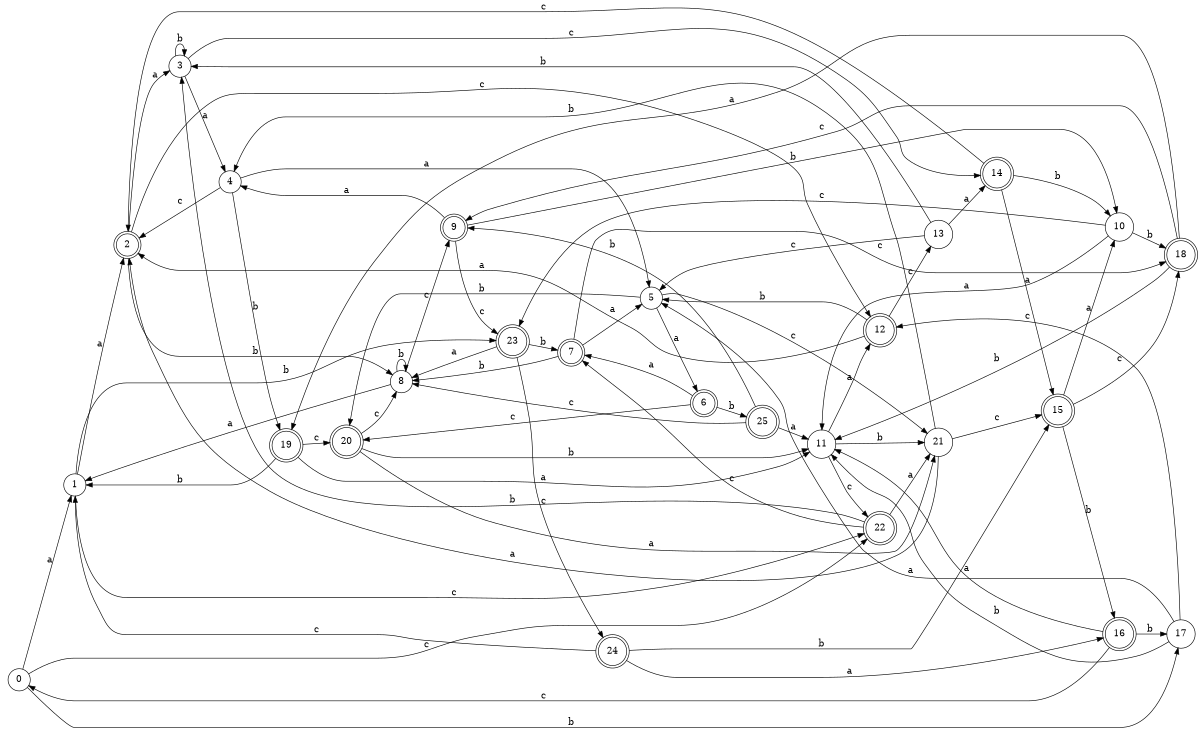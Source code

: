 digraph n21_7 {
__start0 [label="" shape="none"];

rankdir=LR;
size="8,5";

s0 [style="filled", color="black", fillcolor="white" shape="circle", label="0"];
s1 [style="filled", color="black", fillcolor="white" shape="circle", label="1"];
s2 [style="rounded,filled", color="black", fillcolor="white" shape="doublecircle", label="2"];
s3 [style="filled", color="black", fillcolor="white" shape="circle", label="3"];
s4 [style="filled", color="black", fillcolor="white" shape="circle", label="4"];
s5 [style="filled", color="black", fillcolor="white" shape="circle", label="5"];
s6 [style="rounded,filled", color="black", fillcolor="white" shape="doublecircle", label="6"];
s7 [style="rounded,filled", color="black", fillcolor="white" shape="doublecircle", label="7"];
s8 [style="filled", color="black", fillcolor="white" shape="circle", label="8"];
s9 [style="rounded,filled", color="black", fillcolor="white" shape="doublecircle", label="9"];
s10 [style="filled", color="black", fillcolor="white" shape="circle", label="10"];
s11 [style="filled", color="black", fillcolor="white" shape="circle", label="11"];
s12 [style="rounded,filled", color="black", fillcolor="white" shape="doublecircle", label="12"];
s13 [style="filled", color="black", fillcolor="white" shape="circle", label="13"];
s14 [style="rounded,filled", color="black", fillcolor="white" shape="doublecircle", label="14"];
s15 [style="rounded,filled", color="black", fillcolor="white" shape="doublecircle", label="15"];
s16 [style="rounded,filled", color="black", fillcolor="white" shape="doublecircle", label="16"];
s17 [style="filled", color="black", fillcolor="white" shape="circle", label="17"];
s18 [style="rounded,filled", color="black", fillcolor="white" shape="doublecircle", label="18"];
s19 [style="rounded,filled", color="black", fillcolor="white" shape="doublecircle", label="19"];
s20 [style="rounded,filled", color="black", fillcolor="white" shape="doublecircle", label="20"];
s21 [style="filled", color="black", fillcolor="white" shape="circle", label="21"];
s22 [style="rounded,filled", color="black", fillcolor="white" shape="doublecircle", label="22"];
s23 [style="rounded,filled", color="black", fillcolor="white" shape="doublecircle", label="23"];
s24 [style="rounded,filled", color="black", fillcolor="white" shape="doublecircle", label="24"];
s25 [style="rounded,filled", color="black", fillcolor="white" shape="doublecircle", label="25"];
s0 -> s1 [label="a"];
s0 -> s17 [label="b"];
s0 -> s22 [label="c"];
s1 -> s2 [label="a"];
s1 -> s23 [label="b"];
s1 -> s22 [label="c"];
s2 -> s3 [label="a"];
s2 -> s8 [label="b"];
s2 -> s12 [label="c"];
s3 -> s4 [label="a"];
s3 -> s3 [label="b"];
s3 -> s14 [label="c"];
s4 -> s5 [label="a"];
s4 -> s19 [label="b"];
s4 -> s2 [label="c"];
s5 -> s6 [label="a"];
s5 -> s20 [label="b"];
s5 -> s21 [label="c"];
s6 -> s7 [label="a"];
s6 -> s25 [label="b"];
s6 -> s20 [label="c"];
s7 -> s5 [label="a"];
s7 -> s8 [label="b"];
s7 -> s18 [label="c"];
s8 -> s1 [label="a"];
s8 -> s8 [label="b"];
s8 -> s9 [label="c"];
s9 -> s4 [label="a"];
s9 -> s10 [label="b"];
s9 -> s23 [label="c"];
s10 -> s11 [label="a"];
s10 -> s18 [label="b"];
s10 -> s23 [label="c"];
s11 -> s12 [label="a"];
s11 -> s21 [label="b"];
s11 -> s22 [label="c"];
s12 -> s2 [label="a"];
s12 -> s5 [label="b"];
s12 -> s13 [label="c"];
s13 -> s14 [label="a"];
s13 -> s3 [label="b"];
s13 -> s5 [label="c"];
s14 -> s15 [label="a"];
s14 -> s10 [label="b"];
s14 -> s2 [label="c"];
s15 -> s10 [label="a"];
s15 -> s16 [label="b"];
s15 -> s18 [label="c"];
s16 -> s11 [label="a"];
s16 -> s17 [label="b"];
s16 -> s0 [label="c"];
s17 -> s5 [label="a"];
s17 -> s11 [label="b"];
s17 -> s12 [label="c"];
s18 -> s19 [label="a"];
s18 -> s11 [label="b"];
s18 -> s9 [label="c"];
s19 -> s11 [label="a"];
s19 -> s1 [label="b"];
s19 -> s20 [label="c"];
s20 -> s21 [label="a"];
s20 -> s11 [label="b"];
s20 -> s8 [label="c"];
s21 -> s2 [label="a"];
s21 -> s4 [label="b"];
s21 -> s15 [label="c"];
s22 -> s21 [label="a"];
s22 -> s3 [label="b"];
s22 -> s7 [label="c"];
s23 -> s8 [label="a"];
s23 -> s7 [label="b"];
s23 -> s24 [label="c"];
s24 -> s16 [label="a"];
s24 -> s15 [label="b"];
s24 -> s1 [label="c"];
s25 -> s11 [label="a"];
s25 -> s9 [label="b"];
s25 -> s8 [label="c"];

}